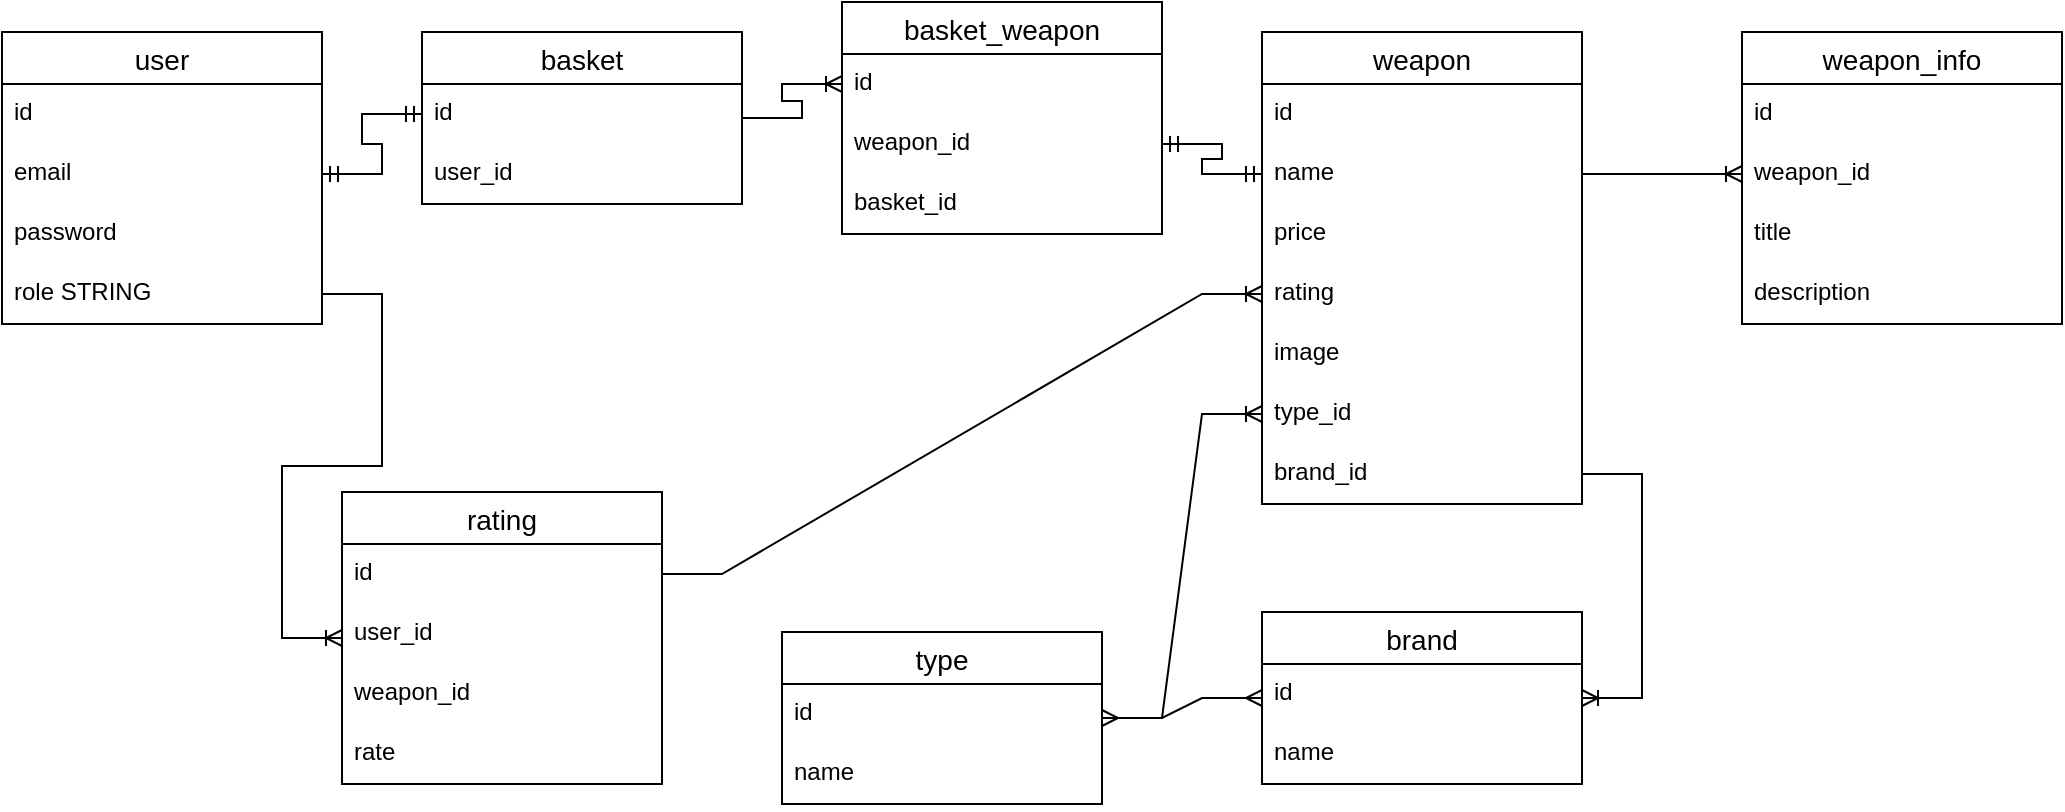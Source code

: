 <mxfile version="20.5.3" type="device"><diagram id="6hmWNukSRi6AUtMJoBC7" name="Сторінка-1"><mxGraphModel dx="1300" dy="796" grid="1" gridSize="10" guides="1" tooltips="1" connect="1" arrows="1" fold="1" page="1" pageScale="1" pageWidth="827" pageHeight="1169" math="0" shadow="0"><root><mxCell id="0"/><mxCell id="1" parent="0"/><mxCell id="dqjd_kv9T2-jZpfu0Qd5-1" value="user" style="swimlane;fontStyle=0;childLayout=stackLayout;horizontal=1;startSize=26;horizontalStack=0;resizeParent=1;resizeParentMax=0;resizeLast=0;collapsible=1;marginBottom=0;align=center;fontSize=14;" parent="1" vertex="1"><mxGeometry x="10" y="350" width="160" height="146" as="geometry"/></mxCell><mxCell id="dqjd_kv9T2-jZpfu0Qd5-2" value="id" style="text;strokeColor=none;fillColor=none;spacingLeft=4;spacingRight=4;overflow=hidden;rotatable=0;points=[[0,0.5],[1,0.5]];portConstraint=eastwest;fontSize=12;" parent="dqjd_kv9T2-jZpfu0Qd5-1" vertex="1"><mxGeometry y="26" width="160" height="30" as="geometry"/></mxCell><mxCell id="dqjd_kv9T2-jZpfu0Qd5-3" value="email" style="text;strokeColor=none;fillColor=none;spacingLeft=4;spacingRight=4;overflow=hidden;rotatable=0;points=[[0,0.5],[1,0.5]];portConstraint=eastwest;fontSize=12;" parent="dqjd_kv9T2-jZpfu0Qd5-1" vertex="1"><mxGeometry y="56" width="160" height="30" as="geometry"/></mxCell><mxCell id="dqjd_kv9T2-jZpfu0Qd5-4" value="password" style="text;strokeColor=none;fillColor=none;spacingLeft=4;spacingRight=4;overflow=hidden;rotatable=0;points=[[0,0.5],[1,0.5]];portConstraint=eastwest;fontSize=12;" parent="dqjd_kv9T2-jZpfu0Qd5-1" vertex="1"><mxGeometry y="86" width="160" height="30" as="geometry"/></mxCell><mxCell id="dqjd_kv9T2-jZpfu0Qd5-6" value="role STRING" style="text;strokeColor=none;fillColor=none;spacingLeft=4;spacingRight=4;overflow=hidden;rotatable=0;points=[[0,0.5],[1,0.5]];portConstraint=eastwest;fontSize=12;" parent="dqjd_kv9T2-jZpfu0Qd5-1" vertex="1"><mxGeometry y="116" width="160" height="30" as="geometry"/></mxCell><mxCell id="dqjd_kv9T2-jZpfu0Qd5-7" value="basket" style="swimlane;fontStyle=0;childLayout=stackLayout;horizontal=1;startSize=26;horizontalStack=0;resizeParent=1;resizeParentMax=0;resizeLast=0;collapsible=1;marginBottom=0;align=center;fontSize=14;" parent="1" vertex="1"><mxGeometry x="220" y="350" width="160" height="86" as="geometry"/></mxCell><mxCell id="dqjd_kv9T2-jZpfu0Qd5-8" value="id" style="text;strokeColor=none;fillColor=none;spacingLeft=4;spacingRight=4;overflow=hidden;rotatable=0;points=[[0,0.5],[1,0.5]];portConstraint=eastwest;fontSize=12;" parent="dqjd_kv9T2-jZpfu0Qd5-7" vertex="1"><mxGeometry y="26" width="160" height="30" as="geometry"/></mxCell><mxCell id="dqjd_kv9T2-jZpfu0Qd5-9" value="user_id" style="text;strokeColor=none;fillColor=none;spacingLeft=4;spacingRight=4;overflow=hidden;rotatable=0;points=[[0,0.5],[1,0.5]];portConstraint=eastwest;fontSize=12;" parent="dqjd_kv9T2-jZpfu0Qd5-7" vertex="1"><mxGeometry y="56" width="160" height="30" as="geometry"/></mxCell><mxCell id="dqjd_kv9T2-jZpfu0Qd5-12" value="" style="edgeStyle=entityRelationEdgeStyle;fontSize=12;html=1;endArrow=ERmandOne;startArrow=ERmandOne;rounded=0;" parent="1" source="dqjd_kv9T2-jZpfu0Qd5-3" target="dqjd_kv9T2-jZpfu0Qd5-8" edge="1"><mxGeometry width="100" height="100" relative="1" as="geometry"><mxPoint x="270" y="460" as="sourcePoint"/><mxPoint x="370" y="360" as="targetPoint"/></mxGeometry></mxCell><mxCell id="dqjd_kv9T2-jZpfu0Qd5-14" value="weapon" style="swimlane;fontStyle=0;childLayout=stackLayout;horizontal=1;startSize=26;horizontalStack=0;resizeParent=1;resizeParentMax=0;resizeLast=0;collapsible=1;marginBottom=0;align=center;fontSize=14;" parent="1" vertex="1"><mxGeometry x="640" y="350" width="160" height="236" as="geometry"/></mxCell><mxCell id="dqjd_kv9T2-jZpfu0Qd5-15" value="id" style="text;strokeColor=none;fillColor=none;spacingLeft=4;spacingRight=4;overflow=hidden;rotatable=0;points=[[0,0.5],[1,0.5]];portConstraint=eastwest;fontSize=12;" parent="dqjd_kv9T2-jZpfu0Qd5-14" vertex="1"><mxGeometry y="26" width="160" height="30" as="geometry"/></mxCell><mxCell id="dqjd_kv9T2-jZpfu0Qd5-16" value="name" style="text;strokeColor=none;fillColor=none;spacingLeft=4;spacingRight=4;overflow=hidden;rotatable=0;points=[[0,0.5],[1,0.5]];portConstraint=eastwest;fontSize=12;" parent="dqjd_kv9T2-jZpfu0Qd5-14" vertex="1"><mxGeometry y="56" width="160" height="30" as="geometry"/></mxCell><mxCell id="dqjd_kv9T2-jZpfu0Qd5-17" value="price" style="text;strokeColor=none;fillColor=none;spacingLeft=4;spacingRight=4;overflow=hidden;rotatable=0;points=[[0,0.5],[1,0.5]];portConstraint=eastwest;fontSize=12;" parent="dqjd_kv9T2-jZpfu0Qd5-14" vertex="1"><mxGeometry y="86" width="160" height="30" as="geometry"/></mxCell><mxCell id="dqjd_kv9T2-jZpfu0Qd5-18" value="rating" style="text;strokeColor=none;fillColor=none;spacingLeft=4;spacingRight=4;overflow=hidden;rotatable=0;points=[[0,0.5],[1,0.5]];portConstraint=eastwest;fontSize=12;" parent="dqjd_kv9T2-jZpfu0Qd5-14" vertex="1"><mxGeometry y="116" width="160" height="30" as="geometry"/></mxCell><mxCell id="dqjd_kv9T2-jZpfu0Qd5-19" value="image" style="text;strokeColor=none;fillColor=none;spacingLeft=4;spacingRight=4;overflow=hidden;rotatable=0;points=[[0,0.5],[1,0.5]];portConstraint=eastwest;fontSize=12;" parent="dqjd_kv9T2-jZpfu0Qd5-14" vertex="1"><mxGeometry y="146" width="160" height="30" as="geometry"/></mxCell><mxCell id="dqjd_kv9T2-jZpfu0Qd5-20" value="type_id" style="text;strokeColor=none;fillColor=none;spacingLeft=4;spacingRight=4;overflow=hidden;rotatable=0;points=[[0,0.5],[1,0.5]];portConstraint=eastwest;fontSize=12;" parent="dqjd_kv9T2-jZpfu0Qd5-14" vertex="1"><mxGeometry y="176" width="160" height="30" as="geometry"/></mxCell><mxCell id="dqjd_kv9T2-jZpfu0Qd5-21" value="brand_id" style="text;strokeColor=none;fillColor=none;spacingLeft=4;spacingRight=4;overflow=hidden;rotatable=0;points=[[0,0.5],[1,0.5]];portConstraint=eastwest;fontSize=12;" parent="dqjd_kv9T2-jZpfu0Qd5-14" vertex="1"><mxGeometry y="206" width="160" height="30" as="geometry"/></mxCell><mxCell id="dqjd_kv9T2-jZpfu0Qd5-22" value="type" style="swimlane;fontStyle=0;childLayout=stackLayout;horizontal=1;startSize=26;horizontalStack=0;resizeParent=1;resizeParentMax=0;resizeLast=0;collapsible=1;marginBottom=0;align=center;fontSize=14;" parent="1" vertex="1"><mxGeometry x="400" y="650" width="160" height="86" as="geometry"/></mxCell><mxCell id="dqjd_kv9T2-jZpfu0Qd5-23" value="id" style="text;strokeColor=none;fillColor=none;spacingLeft=4;spacingRight=4;overflow=hidden;rotatable=0;points=[[0,0.5],[1,0.5]];portConstraint=eastwest;fontSize=12;" parent="dqjd_kv9T2-jZpfu0Qd5-22" vertex="1"><mxGeometry y="26" width="160" height="30" as="geometry"/></mxCell><mxCell id="dqjd_kv9T2-jZpfu0Qd5-24" value="name" style="text;strokeColor=none;fillColor=none;spacingLeft=4;spacingRight=4;overflow=hidden;rotatable=0;points=[[0,0.5],[1,0.5]];portConstraint=eastwest;fontSize=12;" parent="dqjd_kv9T2-jZpfu0Qd5-22" vertex="1"><mxGeometry y="56" width="160" height="30" as="geometry"/></mxCell><mxCell id="dqjd_kv9T2-jZpfu0Qd5-26" value="brand" style="swimlane;fontStyle=0;childLayout=stackLayout;horizontal=1;startSize=26;horizontalStack=0;resizeParent=1;resizeParentMax=0;resizeLast=0;collapsible=1;marginBottom=0;align=center;fontSize=14;" parent="1" vertex="1"><mxGeometry x="640" y="640" width="160" height="86" as="geometry"/></mxCell><mxCell id="dqjd_kv9T2-jZpfu0Qd5-27" value="id" style="text;strokeColor=none;fillColor=none;spacingLeft=4;spacingRight=4;overflow=hidden;rotatable=0;points=[[0,0.5],[1,0.5]];portConstraint=eastwest;fontSize=12;" parent="dqjd_kv9T2-jZpfu0Qd5-26" vertex="1"><mxGeometry y="26" width="160" height="30" as="geometry"/></mxCell><mxCell id="dqjd_kv9T2-jZpfu0Qd5-28" value="name" style="text;strokeColor=none;fillColor=none;spacingLeft=4;spacingRight=4;overflow=hidden;rotatable=0;points=[[0,0.5],[1,0.5]];portConstraint=eastwest;fontSize=12;" parent="dqjd_kv9T2-jZpfu0Qd5-26" vertex="1"><mxGeometry y="56" width="160" height="30" as="geometry"/></mxCell><mxCell id="dqjd_kv9T2-jZpfu0Qd5-30" value="" style="edgeStyle=entityRelationEdgeStyle;fontSize=12;html=1;endArrow=ERoneToMany;rounded=0;" parent="1" source="dqjd_kv9T2-jZpfu0Qd5-22" target="dqjd_kv9T2-jZpfu0Qd5-20" edge="1"><mxGeometry width="100" height="100" relative="1" as="geometry"><mxPoint x="400" y="710" as="sourcePoint"/><mxPoint x="500" y="610" as="targetPoint"/></mxGeometry></mxCell><mxCell id="dqjd_kv9T2-jZpfu0Qd5-31" value="" style="edgeStyle=entityRelationEdgeStyle;fontSize=12;html=1;endArrow=ERoneToMany;rounded=0;" parent="1" source="dqjd_kv9T2-jZpfu0Qd5-21" target="dqjd_kv9T2-jZpfu0Qd5-26" edge="1"><mxGeometry width="100" height="100" relative="1" as="geometry"><mxPoint x="400" y="710" as="sourcePoint"/><mxPoint x="500" y="610" as="targetPoint"/></mxGeometry></mxCell><mxCell id="dqjd_kv9T2-jZpfu0Qd5-36" value="" style="edgeStyle=entityRelationEdgeStyle;fontSize=12;html=1;endArrow=ERmany;startArrow=ERmany;rounded=0;" parent="1" source="dqjd_kv9T2-jZpfu0Qd5-22" target="dqjd_kv9T2-jZpfu0Qd5-26" edge="1"><mxGeometry width="100" height="100" relative="1" as="geometry"><mxPoint x="400" y="710" as="sourcePoint"/><mxPoint x="500" y="610" as="targetPoint"/></mxGeometry></mxCell><mxCell id="dqjd_kv9T2-jZpfu0Qd5-37" value="weapon_info" style="swimlane;fontStyle=0;childLayout=stackLayout;horizontal=1;startSize=26;horizontalStack=0;resizeParent=1;resizeParentMax=0;resizeLast=0;collapsible=1;marginBottom=0;align=center;fontSize=14;" parent="1" vertex="1"><mxGeometry x="880" y="350" width="160" height="146" as="geometry"/></mxCell><mxCell id="dqjd_kv9T2-jZpfu0Qd5-38" value="id" style="text;strokeColor=none;fillColor=none;spacingLeft=4;spacingRight=4;overflow=hidden;rotatable=0;points=[[0,0.5],[1,0.5]];portConstraint=eastwest;fontSize=12;" parent="dqjd_kv9T2-jZpfu0Qd5-37" vertex="1"><mxGeometry y="26" width="160" height="30" as="geometry"/></mxCell><mxCell id="dqjd_kv9T2-jZpfu0Qd5-39" value="weapon_id" style="text;strokeColor=none;fillColor=none;spacingLeft=4;spacingRight=4;overflow=hidden;rotatable=0;points=[[0,0.5],[1,0.5]];portConstraint=eastwest;fontSize=12;" parent="dqjd_kv9T2-jZpfu0Qd5-37" vertex="1"><mxGeometry y="56" width="160" height="30" as="geometry"/></mxCell><mxCell id="dqjd_kv9T2-jZpfu0Qd5-40" value="title" style="text;strokeColor=none;fillColor=none;spacingLeft=4;spacingRight=4;overflow=hidden;rotatable=0;points=[[0,0.5],[1,0.5]];portConstraint=eastwest;fontSize=12;" parent="dqjd_kv9T2-jZpfu0Qd5-37" vertex="1"><mxGeometry y="86" width="160" height="30" as="geometry"/></mxCell><mxCell id="dqjd_kv9T2-jZpfu0Qd5-42" value="description" style="text;strokeColor=none;fillColor=none;spacingLeft=4;spacingRight=4;overflow=hidden;rotatable=0;points=[[0,0.5],[1,0.5]];portConstraint=eastwest;fontSize=12;" parent="dqjd_kv9T2-jZpfu0Qd5-37" vertex="1"><mxGeometry y="116" width="160" height="30" as="geometry"/></mxCell><mxCell id="dqjd_kv9T2-jZpfu0Qd5-41" value="" style="edgeStyle=entityRelationEdgeStyle;fontSize=12;html=1;endArrow=ERoneToMany;rounded=0;exitX=1;exitY=0.5;exitDx=0;exitDy=0;" parent="1" source="dqjd_kv9T2-jZpfu0Qd5-16" target="dqjd_kv9T2-jZpfu0Qd5-39" edge="1"><mxGeometry width="100" height="100" relative="1" as="geometry"><mxPoint x="400" y="710" as="sourcePoint"/><mxPoint x="500" y="610" as="targetPoint"/></mxGeometry></mxCell><mxCell id="dqjd_kv9T2-jZpfu0Qd5-43" value="basket_weapon" style="swimlane;fontStyle=0;childLayout=stackLayout;horizontal=1;startSize=26;horizontalStack=0;resizeParent=1;resizeParentMax=0;resizeLast=0;collapsible=1;marginBottom=0;align=center;fontSize=14;" parent="1" vertex="1"><mxGeometry x="430" y="335" width="160" height="116" as="geometry"/></mxCell><mxCell id="dqjd_kv9T2-jZpfu0Qd5-44" value="id" style="text;strokeColor=none;fillColor=none;spacingLeft=4;spacingRight=4;overflow=hidden;rotatable=0;points=[[0,0.5],[1,0.5]];portConstraint=eastwest;fontSize=12;" parent="dqjd_kv9T2-jZpfu0Qd5-43" vertex="1"><mxGeometry y="26" width="160" height="30" as="geometry"/></mxCell><mxCell id="dqjd_kv9T2-jZpfu0Qd5-45" value="weapon_id" style="text;strokeColor=none;fillColor=none;spacingLeft=4;spacingRight=4;overflow=hidden;rotatable=0;points=[[0,0.5],[1,0.5]];portConstraint=eastwest;fontSize=12;" parent="dqjd_kv9T2-jZpfu0Qd5-43" vertex="1"><mxGeometry y="56" width="160" height="30" as="geometry"/></mxCell><mxCell id="dqjd_kv9T2-jZpfu0Qd5-46" value="basket_id" style="text;strokeColor=none;fillColor=none;spacingLeft=4;spacingRight=4;overflow=hidden;rotatable=0;points=[[0,0.5],[1,0.5]];portConstraint=eastwest;fontSize=12;" parent="dqjd_kv9T2-jZpfu0Qd5-43" vertex="1"><mxGeometry y="86" width="160" height="30" as="geometry"/></mxCell><mxCell id="dqjd_kv9T2-jZpfu0Qd5-47" value="" style="edgeStyle=entityRelationEdgeStyle;fontSize=12;html=1;endArrow=ERoneToMany;rounded=0;" parent="1" source="dqjd_kv9T2-jZpfu0Qd5-7" target="dqjd_kv9T2-jZpfu0Qd5-44" edge="1"><mxGeometry width="100" height="100" relative="1" as="geometry"><mxPoint x="400" y="710" as="sourcePoint"/><mxPoint x="500" y="610" as="targetPoint"/></mxGeometry></mxCell><mxCell id="dqjd_kv9T2-jZpfu0Qd5-48" value="" style="edgeStyle=entityRelationEdgeStyle;fontSize=12;html=1;endArrow=ERmandOne;startArrow=ERmandOne;rounded=0;" parent="1" source="dqjd_kv9T2-jZpfu0Qd5-45" target="dqjd_kv9T2-jZpfu0Qd5-16" edge="1"><mxGeometry width="100" height="100" relative="1" as="geometry"><mxPoint x="400" y="710" as="sourcePoint"/><mxPoint x="500" y="610" as="targetPoint"/></mxGeometry></mxCell><mxCell id="xXGq-f6jsPfpVSl7U6gw-1" value="rating" style="swimlane;fontStyle=0;childLayout=stackLayout;horizontal=1;startSize=26;horizontalStack=0;resizeParent=1;resizeParentMax=0;resizeLast=0;collapsible=1;marginBottom=0;align=center;fontSize=14;" vertex="1" parent="1"><mxGeometry x="180" y="580" width="160" height="146" as="geometry"/></mxCell><mxCell id="xXGq-f6jsPfpVSl7U6gw-2" value="id" style="text;strokeColor=none;fillColor=none;spacingLeft=4;spacingRight=4;overflow=hidden;rotatable=0;points=[[0,0.5],[1,0.5]];portConstraint=eastwest;fontSize=12;" vertex="1" parent="xXGq-f6jsPfpVSl7U6gw-1"><mxGeometry y="26" width="160" height="30" as="geometry"/></mxCell><mxCell id="xXGq-f6jsPfpVSl7U6gw-3" value="user_id" style="text;strokeColor=none;fillColor=none;spacingLeft=4;spacingRight=4;overflow=hidden;rotatable=0;points=[[0,0.5],[1,0.5]];portConstraint=eastwest;fontSize=12;" vertex="1" parent="xXGq-f6jsPfpVSl7U6gw-1"><mxGeometry y="56" width="160" height="30" as="geometry"/></mxCell><mxCell id="xXGq-f6jsPfpVSl7U6gw-5" value="weapon_id" style="text;strokeColor=none;fillColor=none;spacingLeft=4;spacingRight=4;overflow=hidden;rotatable=0;points=[[0,0.5],[1,0.5]];portConstraint=eastwest;fontSize=12;" vertex="1" parent="xXGq-f6jsPfpVSl7U6gw-1"><mxGeometry y="86" width="160" height="30" as="geometry"/></mxCell><mxCell id="xXGq-f6jsPfpVSl7U6gw-4" value="rate" style="text;strokeColor=none;fillColor=none;spacingLeft=4;spacingRight=4;overflow=hidden;rotatable=0;points=[[0,0.5],[1,0.5]];portConstraint=eastwest;fontSize=12;" vertex="1" parent="xXGq-f6jsPfpVSl7U6gw-1"><mxGeometry y="116" width="160" height="30" as="geometry"/></mxCell><mxCell id="xXGq-f6jsPfpVSl7U6gw-6" value="" style="edgeStyle=entityRelationEdgeStyle;fontSize=12;html=1;endArrow=ERoneToMany;rounded=0;" edge="1" parent="1" source="dqjd_kv9T2-jZpfu0Qd5-6" target="xXGq-f6jsPfpVSl7U6gw-1"><mxGeometry width="100" height="100" relative="1" as="geometry"><mxPoint x="610" y="580" as="sourcePoint"/><mxPoint x="710" y="480" as="targetPoint"/></mxGeometry></mxCell><mxCell id="xXGq-f6jsPfpVSl7U6gw-7" value="" style="edgeStyle=entityRelationEdgeStyle;fontSize=12;html=1;endArrow=ERoneToMany;rounded=0;" edge="1" parent="1" source="xXGq-f6jsPfpVSl7U6gw-2" target="dqjd_kv9T2-jZpfu0Qd5-18"><mxGeometry width="100" height="100" relative="1" as="geometry"><mxPoint x="420" y="490" as="sourcePoint"/><mxPoint x="710" y="480" as="targetPoint"/></mxGeometry></mxCell></root></mxGraphModel></diagram></mxfile>